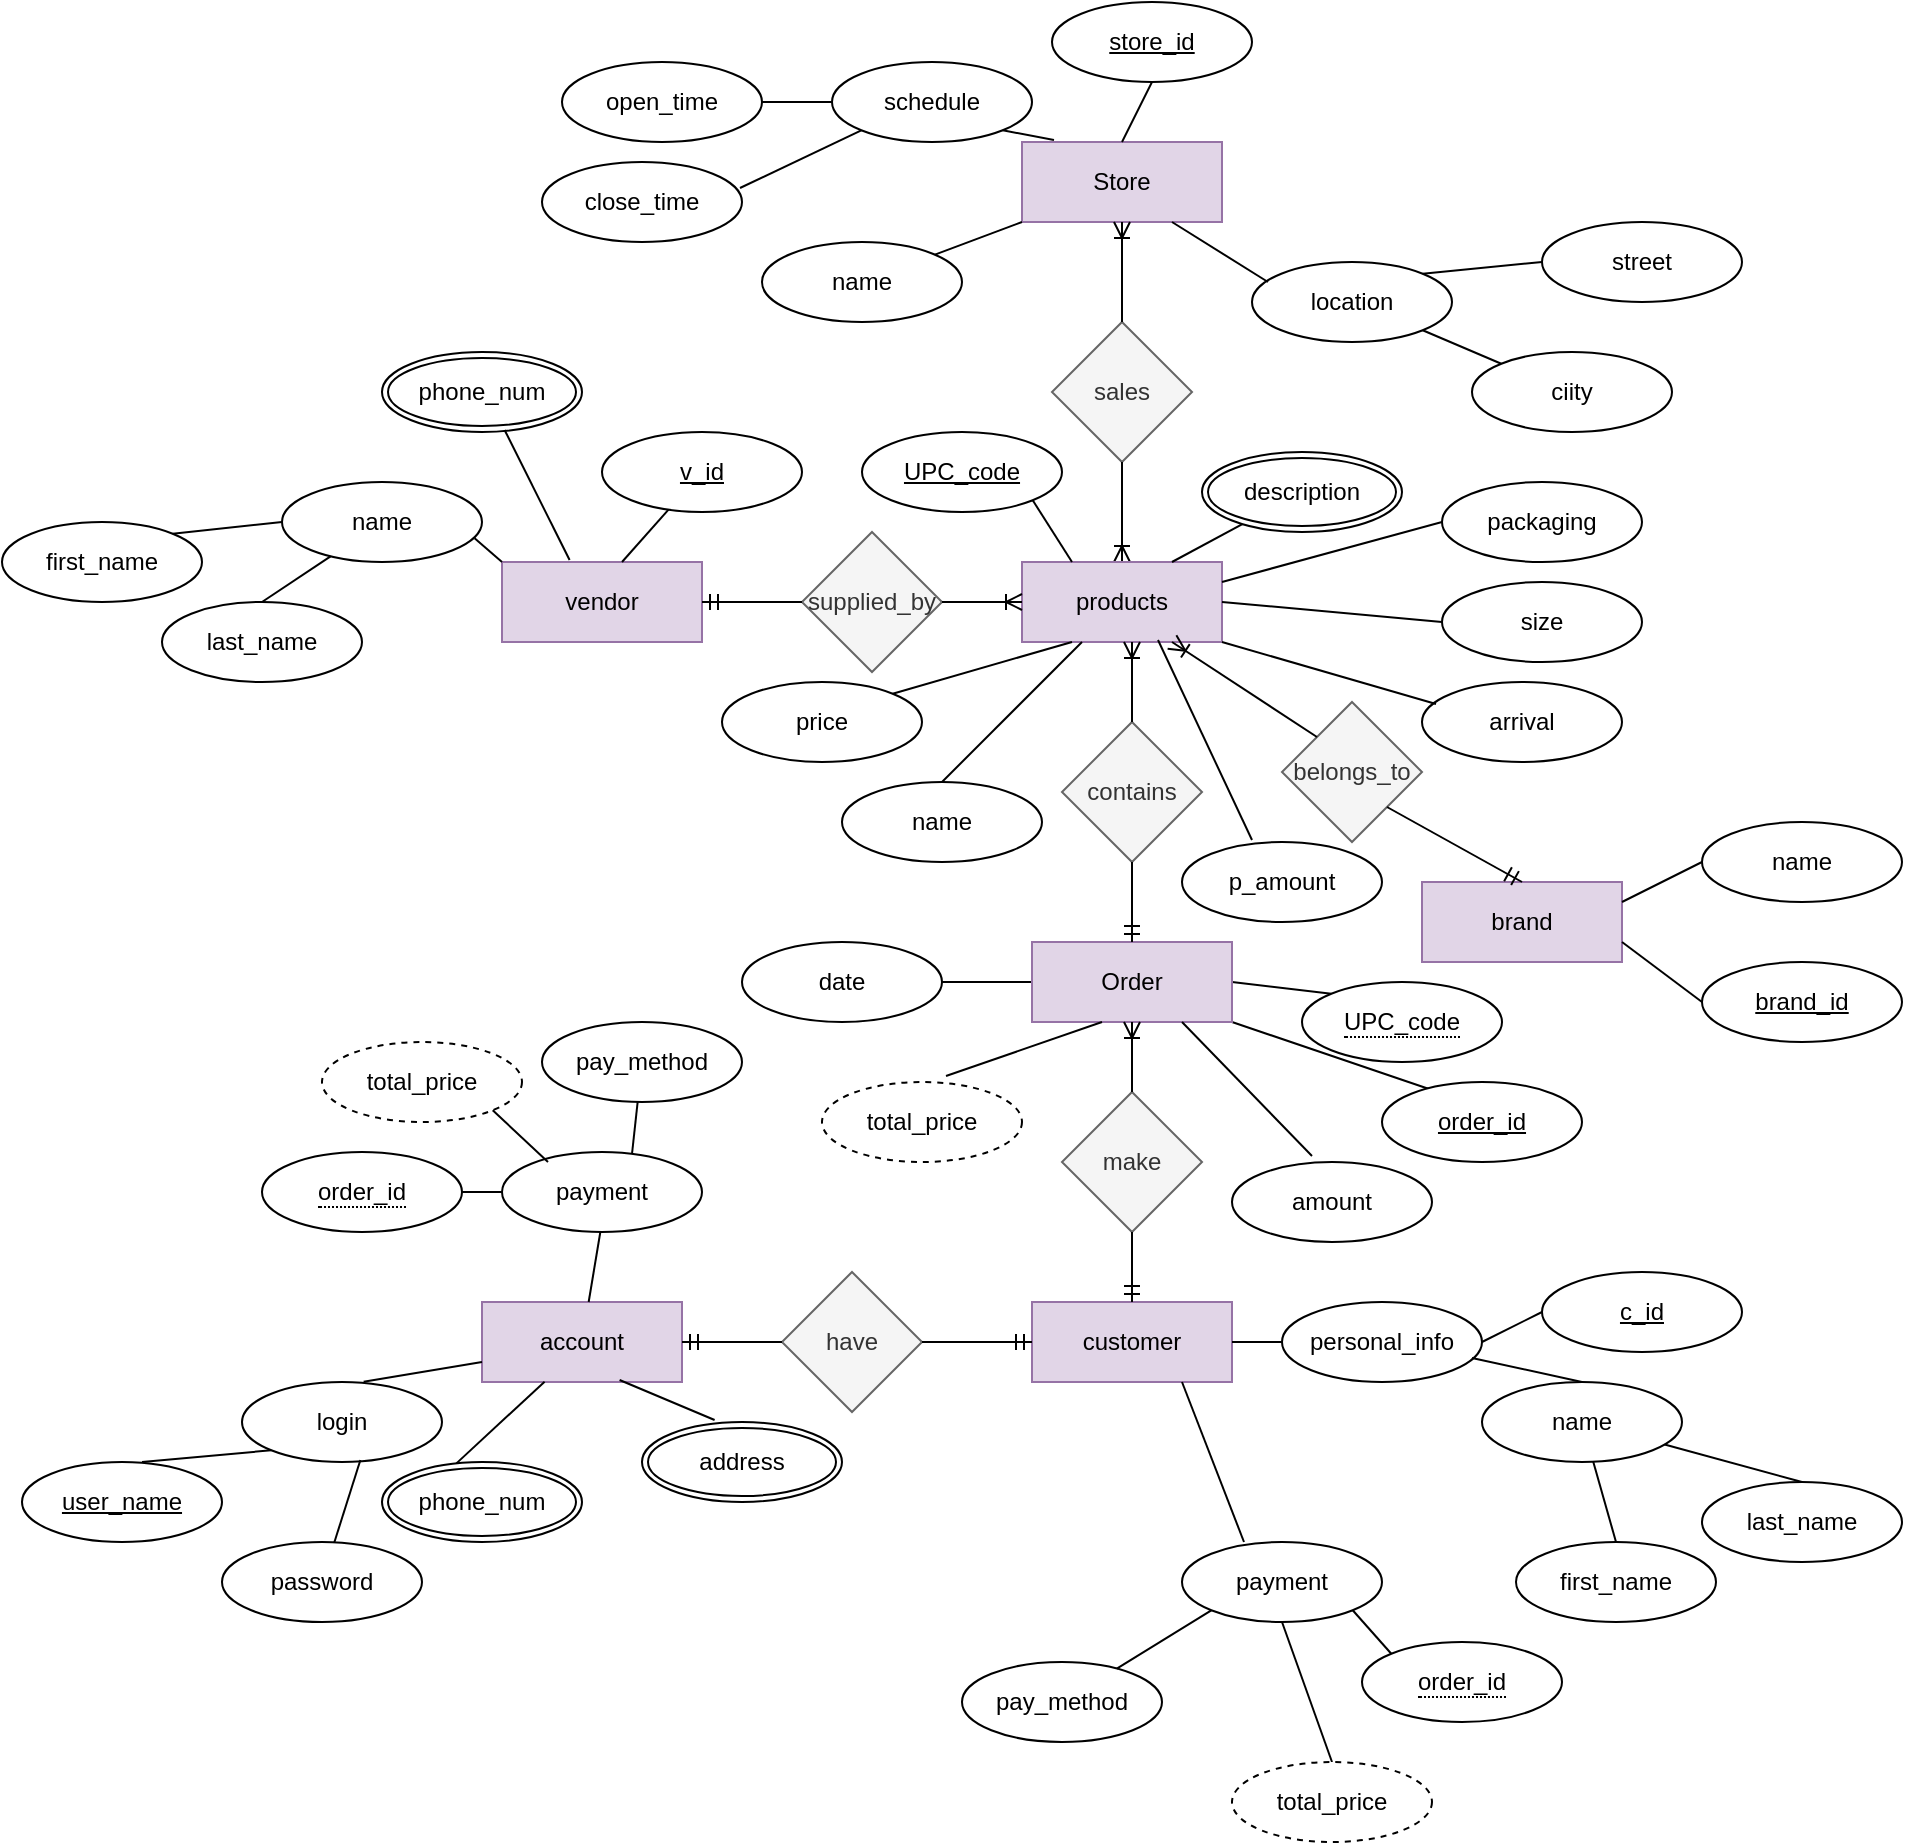 <mxfile version="15.9.1" type="github">
  <diagram id="2LejuE4Ry1tqAmUR8zdP" name="Page-1">
    <mxGraphModel dx="2772" dy="1685" grid="1" gridSize="10" guides="1" tooltips="1" connect="1" arrows="1" fold="1" page="1" pageScale="1" pageWidth="827" pageHeight="1169" math="0" shadow="0">
      <root>
        <mxCell id="0" />
        <mxCell id="1" parent="0" />
        <mxCell id="xzVIvEEl9TF7IDXQ0Tu6-6" value="Store" style="whiteSpace=wrap;html=1;align=center;rounded=0;sketch=0;fillColor=#e1d5e7;strokeColor=#9673a6;" parent="1" vertex="1">
          <mxGeometry x="-360" y="-440" width="100" height="40" as="geometry" />
        </mxCell>
        <mxCell id="xzVIvEEl9TF7IDXQ0Tu6-12" value="schedule" style="ellipse;whiteSpace=wrap;html=1;align=center;rounded=0;sketch=0;" parent="1" vertex="1">
          <mxGeometry x="-455" y="-480" width="100" height="40" as="geometry" />
        </mxCell>
        <mxCell id="xzVIvEEl9TF7IDXQ0Tu6-13" value="location" style="ellipse;whiteSpace=wrap;html=1;align=center;rounded=0;sketch=0;" parent="1" vertex="1">
          <mxGeometry x="-245" y="-380" width="100" height="40" as="geometry" />
        </mxCell>
        <mxCell id="xzVIvEEl9TF7IDXQ0Tu6-15" value="ciity" style="ellipse;whiteSpace=wrap;html=1;align=center;rounded=0;sketch=0;" parent="1" vertex="1">
          <mxGeometry x="-135" y="-335" width="100" height="40" as="geometry" />
        </mxCell>
        <mxCell id="xzVIvEEl9TF7IDXQ0Tu6-16" value="street" style="ellipse;whiteSpace=wrap;html=1;align=center;rounded=0;sketch=0;" parent="1" vertex="1">
          <mxGeometry x="-100" y="-400" width="100" height="40" as="geometry" />
        </mxCell>
        <mxCell id="xzVIvEEl9TF7IDXQ0Tu6-17" value="" style="endArrow=none;html=1;rounded=0;sketch=0;exitX=1;exitY=1;exitDx=0;exitDy=0;entryX=0;entryY=0;entryDx=0;entryDy=0;" parent="1" source="xzVIvEEl9TF7IDXQ0Tu6-13" target="xzVIvEEl9TF7IDXQ0Tu6-15" edge="1">
          <mxGeometry relative="1" as="geometry">
            <mxPoint x="-70" y="-350" as="sourcePoint" />
            <mxPoint x="90" y="-350" as="targetPoint" />
          </mxGeometry>
        </mxCell>
        <mxCell id="xzVIvEEl9TF7IDXQ0Tu6-20" value="p_amount" style="ellipse;whiteSpace=wrap;html=1;align=center;rounded=0;sketch=0;" parent="1" vertex="1">
          <mxGeometry x="-280" y="-90" width="100" height="40" as="geometry" />
        </mxCell>
        <mxCell id="xzVIvEEl9TF7IDXQ0Tu6-21" value="arrival" style="ellipse;whiteSpace=wrap;html=1;align=center;rounded=0;sketch=0;" parent="1" vertex="1">
          <mxGeometry x="-160" y="-170" width="100" height="40" as="geometry" />
        </mxCell>
        <mxCell id="xzVIvEEl9TF7IDXQ0Tu6-23" value="" style="endArrow=none;html=1;rounded=0;sketch=0;entryX=0.16;entryY=-0.025;entryDx=0;entryDy=0;exitX=1;exitY=1;exitDx=0;exitDy=0;entryPerimeter=0;" parent="1" source="xzVIvEEl9TF7IDXQ0Tu6-12" target="xzVIvEEl9TF7IDXQ0Tu6-6" edge="1">
          <mxGeometry relative="1" as="geometry">
            <mxPoint x="-270" y="-360" as="sourcePoint" />
            <mxPoint x="-120" y="-360" as="targetPoint" />
          </mxGeometry>
        </mxCell>
        <mxCell id="xzVIvEEl9TF7IDXQ0Tu6-29" value="" style="endArrow=none;html=1;rounded=0;sketch=0;exitX=0.5;exitY=0;exitDx=0;exitDy=0;entryX=0.5;entryY=1;entryDx=0;entryDy=0;" parent="1" source="xzVIvEEl9TF7IDXQ0Tu6-6" target="xzVIvEEl9TF7IDXQ0Tu6-51" edge="1">
          <mxGeometry relative="1" as="geometry">
            <mxPoint x="-60.005" y="-447.072" as="sourcePoint" />
            <mxPoint x="-300" y="-470" as="targetPoint" />
          </mxGeometry>
        </mxCell>
        <mxCell id="xzVIvEEl9TF7IDXQ0Tu6-34" value="" style="endArrow=none;html=1;rounded=0;sketch=0;entryX=0;entryY=0.5;entryDx=0;entryDy=0;exitX=1;exitY=0;exitDx=0;exitDy=0;" parent="1" source="xzVIvEEl9TF7IDXQ0Tu6-13" target="xzVIvEEl9TF7IDXQ0Tu6-16" edge="1">
          <mxGeometry relative="1" as="geometry">
            <mxPoint x="-480" y="-290" as="sourcePoint" />
            <mxPoint x="-320" y="-290" as="targetPoint" />
          </mxGeometry>
        </mxCell>
        <mxCell id="xzVIvEEl9TF7IDXQ0Tu6-35" value="" style="endArrow=none;html=1;rounded=0;sketch=0;entryX=0.08;entryY=0.25;entryDx=0;entryDy=0;entryPerimeter=0;exitX=0.75;exitY=1;exitDx=0;exitDy=0;" parent="1" source="xzVIvEEl9TF7IDXQ0Tu6-6" target="xzVIvEEl9TF7IDXQ0Tu6-13" edge="1">
          <mxGeometry relative="1" as="geometry">
            <mxPoint x="-470" y="-280" as="sourcePoint" />
            <mxPoint x="-310" y="-280" as="targetPoint" />
          </mxGeometry>
        </mxCell>
        <mxCell id="xzVIvEEl9TF7IDXQ0Tu6-38" value="sales" style="rhombus;whiteSpace=wrap;html=1;rounded=0;sketch=0;fillColor=#f5f5f5;fontColor=#333333;strokeColor=#666666;" parent="1" vertex="1">
          <mxGeometry x="-345" y="-350" width="70" height="70" as="geometry" />
        </mxCell>
        <mxCell id="xzVIvEEl9TF7IDXQ0Tu6-42" value="" style="fontSize=12;html=1;endArrow=ERoneToMany;rounded=1;sketch=0;entryX=0.5;entryY=1;entryDx=0;entryDy=0;exitX=0.5;exitY=0;exitDx=0;exitDy=0;" parent="1" source="xzVIvEEl9TF7IDXQ0Tu6-38" target="xzVIvEEl9TF7IDXQ0Tu6-6" edge="1">
          <mxGeometry width="100" height="100" relative="1" as="geometry">
            <mxPoint x="-420" y="-410" as="sourcePoint" />
            <mxPoint x="-350" y="-410" as="targetPoint" />
          </mxGeometry>
        </mxCell>
        <mxCell id="xzVIvEEl9TF7IDXQ0Tu6-43" value="" style="fontSize=12;html=1;endArrow=ERoneToMany;rounded=1;sketch=0;exitX=0.5;exitY=1;exitDx=0;exitDy=0;" parent="1" source="xzVIvEEl9TF7IDXQ0Tu6-38" target="xzVIvEEl9TF7IDXQ0Tu6-44" edge="1">
          <mxGeometry width="100" height="100" relative="1" as="geometry">
            <mxPoint x="-300" y="-330" as="sourcePoint" />
            <mxPoint x="-310" y="-200" as="targetPoint" />
          </mxGeometry>
        </mxCell>
        <mxCell id="xzVIvEEl9TF7IDXQ0Tu6-44" value="products" style="whiteSpace=wrap;html=1;align=center;rounded=0;sketch=0;fillColor=#e1d5e7;strokeColor=#9673a6;" parent="1" vertex="1">
          <mxGeometry x="-360" y="-230" width="100" height="40" as="geometry" />
        </mxCell>
        <mxCell id="xzVIvEEl9TF7IDXQ0Tu6-49" value="vendor" style="whiteSpace=wrap;html=1;align=center;rounded=0;sketch=0;fillColor=#e1d5e7;strokeColor=#9673a6;" parent="1" vertex="1">
          <mxGeometry x="-620" y="-230" width="100" height="40" as="geometry" />
        </mxCell>
        <mxCell id="xzVIvEEl9TF7IDXQ0Tu6-50" value="customer" style="whiteSpace=wrap;html=1;align=center;rounded=0;sketch=0;fillColor=#e1d5e7;strokeColor=#9673a6;" parent="1" vertex="1">
          <mxGeometry x="-355" y="140" width="100" height="40" as="geometry" />
        </mxCell>
        <mxCell id="xzVIvEEl9TF7IDXQ0Tu6-51" value="store_id" style="ellipse;whiteSpace=wrap;html=1;align=center;fontStyle=4;rounded=0;sketch=0;" parent="1" vertex="1">
          <mxGeometry x="-345" y="-510" width="100" height="40" as="geometry" />
        </mxCell>
        <mxCell id="xzVIvEEl9TF7IDXQ0Tu6-52" value="brand" style="whiteSpace=wrap;html=1;align=center;rounded=0;sketch=0;fillColor=#e1d5e7;strokeColor=#9673a6;" parent="1" vertex="1">
          <mxGeometry x="-160" y="-70" width="100" height="40" as="geometry" />
        </mxCell>
        <mxCell id="xzVIvEEl9TF7IDXQ0Tu6-53" value="account" style="whiteSpace=wrap;html=1;align=center;rounded=0;sketch=0;fillColor=#e1d5e7;strokeColor=#9673a6;" parent="1" vertex="1">
          <mxGeometry x="-630" y="140" width="100" height="40" as="geometry" />
        </mxCell>
        <mxCell id="xzVIvEEl9TF7IDXQ0Tu6-55" value="belongs_to" style="rhombus;whiteSpace=wrap;html=1;rounded=0;sketch=0;fillColor=#f5f5f5;fontColor=#333333;strokeColor=#666666;" parent="1" vertex="1">
          <mxGeometry x="-230" y="-160" width="70" height="70" as="geometry" />
        </mxCell>
        <mxCell id="xzVIvEEl9TF7IDXQ0Tu6-56" value="" style="fontSize=12;html=1;endArrow=ERmandOne;rounded=1;sketch=0;entryX=0.5;entryY=0;entryDx=0;entryDy=0;exitX=1;exitY=1;exitDx=0;exitDy=0;" parent="1" source="xzVIvEEl9TF7IDXQ0Tu6-55" target="xzVIvEEl9TF7IDXQ0Tu6-52" edge="1">
          <mxGeometry width="100" height="100" relative="1" as="geometry">
            <mxPoint x="-90" y="-110" as="sourcePoint" />
            <mxPoint x="-250" y="-200" as="targetPoint" />
          </mxGeometry>
        </mxCell>
        <mxCell id="xzVIvEEl9TF7IDXQ0Tu6-58" value="" style="fontSize=12;html=1;endArrow=ERoneToMany;rounded=1;sketch=0;exitX=0;exitY=0;exitDx=0;exitDy=0;entryX=0.75;entryY=1;entryDx=0;entryDy=0;" parent="1" source="xzVIvEEl9TF7IDXQ0Tu6-55" target="xzVIvEEl9TF7IDXQ0Tu6-44" edge="1">
          <mxGeometry width="100" height="100" relative="1" as="geometry">
            <mxPoint x="-300" y="-270" as="sourcePoint" />
            <mxPoint x="-280" y="-180" as="targetPoint" />
          </mxGeometry>
        </mxCell>
        <mxCell id="xzVIvEEl9TF7IDXQ0Tu6-61" value="name" style="ellipse;whiteSpace=wrap;html=1;align=center;rounded=0;sketch=0;" parent="1" vertex="1">
          <mxGeometry x="-20" y="-100" width="100" height="40" as="geometry" />
        </mxCell>
        <mxCell id="xzVIvEEl9TF7IDXQ0Tu6-63" value="brand_id" style="ellipse;whiteSpace=wrap;html=1;align=center;fontStyle=4;rounded=0;sketch=0;" parent="1" vertex="1">
          <mxGeometry x="-20" y="-30" width="100" height="40" as="geometry" />
        </mxCell>
        <mxCell id="xzVIvEEl9TF7IDXQ0Tu6-67" value="" style="endArrow=none;html=1;rounded=0;sketch=0;exitX=1;exitY=0.25;exitDx=0;exitDy=0;entryX=0;entryY=0.5;entryDx=0;entryDy=0;" parent="1" source="xzVIvEEl9TF7IDXQ0Tu6-52" target="xzVIvEEl9TF7IDXQ0Tu6-61" edge="1">
          <mxGeometry relative="1" as="geometry">
            <mxPoint x="-139.645" y="-325.858" as="sourcePoint" />
            <mxPoint x="-100.355" y="-309.142" as="targetPoint" />
          </mxGeometry>
        </mxCell>
        <mxCell id="xzVIvEEl9TF7IDXQ0Tu6-69" value="" style="endArrow=none;html=1;rounded=0;sketch=0;exitX=1;exitY=0.75;exitDx=0;exitDy=0;entryX=0;entryY=0.5;entryDx=0;entryDy=0;" parent="1" source="xzVIvEEl9TF7IDXQ0Tu6-52" target="xzVIvEEl9TF7IDXQ0Tu6-63" edge="1">
          <mxGeometry relative="1" as="geometry">
            <mxPoint x="-119.645" y="-305.858" as="sourcePoint" />
            <mxPoint x="-80.355" y="-289.142" as="targetPoint" />
          </mxGeometry>
        </mxCell>
        <mxCell id="xzVIvEEl9TF7IDXQ0Tu6-77" style="edgeStyle=none;rounded=1;sketch=0;orthogonalLoop=1;jettySize=auto;html=1;exitX=0.5;exitY=0;exitDx=0;exitDy=0;" parent="1" edge="1">
          <mxGeometry relative="1" as="geometry">
            <mxPoint x="50" y="230" as="sourcePoint" />
            <mxPoint x="50" y="230" as="targetPoint" />
          </mxGeometry>
        </mxCell>
        <mxCell id="xzVIvEEl9TF7IDXQ0Tu6-79" value="" style="endArrow=none;html=1;rounded=0;sketch=0;entryX=1;entryY=0.5;entryDx=0;entryDy=0;exitX=0;exitY=0.5;exitDx=0;exitDy=0;" parent="1" source="79jFcJcjAaKyGkSyNmCX-1" target="EJtEOx2Xg3booVcIWfsh-8" edge="1">
          <mxGeometry relative="1" as="geometry">
            <mxPoint x="-350" as="sourcePoint" />
            <mxPoint x="-420" y="-20" as="targetPoint" />
          </mxGeometry>
        </mxCell>
        <mxCell id="xzVIvEEl9TF7IDXQ0Tu6-81" value="" style="endArrow=none;html=1;rounded=0;sketch=0;entryX=0;entryY=0;entryDx=0;entryDy=0;exitX=1;exitY=0.5;exitDx=0;exitDy=0;" parent="1" source="79jFcJcjAaKyGkSyNmCX-1" target="EJtEOx2Xg3booVcIWfsh-1" edge="1">
          <mxGeometry relative="1" as="geometry">
            <mxPoint x="123.941" y="174.686" as="sourcePoint" />
            <mxPoint x="-230.355" y="0.858" as="targetPoint" />
          </mxGeometry>
        </mxCell>
        <mxCell id="xzVIvEEl9TF7IDXQ0Tu6-84" value="size" style="ellipse;whiteSpace=wrap;html=1;align=center;rounded=0;sketch=0;" parent="1" vertex="1">
          <mxGeometry x="-150" y="-220" width="100" height="40" as="geometry" />
        </mxCell>
        <mxCell id="xzVIvEEl9TF7IDXQ0Tu6-85" value="" style="endArrow=none;html=1;rounded=0;sketch=0;exitX=1;exitY=0.5;exitDx=0;exitDy=0;entryX=0;entryY=0.5;entryDx=0;entryDy=0;" parent="1" source="xzVIvEEl9TF7IDXQ0Tu6-44" target="xzVIvEEl9TF7IDXQ0Tu6-84" edge="1">
          <mxGeometry relative="1" as="geometry">
            <mxPoint x="-180" y="-220" as="sourcePoint" />
            <mxPoint x="-220.355" y="-259.142" as="targetPoint" />
          </mxGeometry>
        </mxCell>
        <mxCell id="xzVIvEEl9TF7IDXQ0Tu6-86" value="packaging" style="ellipse;whiteSpace=wrap;html=1;align=center;rounded=0;sketch=0;" parent="1" vertex="1">
          <mxGeometry x="-150" y="-270" width="100" height="40" as="geometry" />
        </mxCell>
        <mxCell id="xzVIvEEl9TF7IDXQ0Tu6-87" value="" style="endArrow=none;html=1;rounded=0;sketch=0;exitX=1;exitY=0.25;exitDx=0;exitDy=0;entryX=0;entryY=0.5;entryDx=0;entryDy=0;" parent="1" source="xzVIvEEl9TF7IDXQ0Tu6-44" target="xzVIvEEl9TF7IDXQ0Tu6-86" edge="1">
          <mxGeometry relative="1" as="geometry">
            <mxPoint x="-210" y="-225" as="sourcePoint" />
            <mxPoint x="-240.355" y="-234.142" as="targetPoint" />
          </mxGeometry>
        </mxCell>
        <mxCell id="xzVIvEEl9TF7IDXQ0Tu6-88" value="name" style="ellipse;whiteSpace=wrap;html=1;align=center;rounded=0;sketch=0;direction=west;" parent="1" vertex="1">
          <mxGeometry x="-450" y="-120" width="100" height="40" as="geometry" />
        </mxCell>
        <mxCell id="xzVIvEEl9TF7IDXQ0Tu6-89" value="" style="endArrow=none;html=1;rounded=0;sketch=0;entryX=0.5;entryY=1;entryDx=0;entryDy=0;" parent="1" target="xzVIvEEl9TF7IDXQ0Tu6-88" edge="1">
          <mxGeometry relative="1" as="geometry">
            <mxPoint x="-330" y="-190" as="sourcePoint" />
            <mxPoint x="-0.355" y="-209.142" as="targetPoint" />
          </mxGeometry>
        </mxCell>
        <mxCell id="xzVIvEEl9TF7IDXQ0Tu6-90" value="description" style="ellipse;shape=doubleEllipse;margin=3;whiteSpace=wrap;html=1;align=center;rounded=0;sketch=0;" parent="1" vertex="1">
          <mxGeometry x="-270" y="-285" width="100" height="40" as="geometry" />
        </mxCell>
        <mxCell id="xzVIvEEl9TF7IDXQ0Tu6-92" value="" style="endArrow=none;html=1;rounded=0;sketch=0;exitX=0.75;exitY=0;exitDx=0;exitDy=0;" parent="1" source="xzVIvEEl9TF7IDXQ0Tu6-44" target="xzVIvEEl9TF7IDXQ0Tu6-90" edge="1">
          <mxGeometry relative="1" as="geometry">
            <mxPoint x="-29.645" y="-215.858" as="sourcePoint" />
            <mxPoint x="9.645" y="-199.142" as="targetPoint" />
          </mxGeometry>
        </mxCell>
        <mxCell id="xzVIvEEl9TF7IDXQ0Tu6-93" value="make" style="rhombus;whiteSpace=wrap;html=1;rounded=0;sketch=0;fillColor=#f5f5f5;fontColor=#333333;strokeColor=#666666;" parent="1" vertex="1">
          <mxGeometry x="-340" y="35" width="70" height="70" as="geometry" />
        </mxCell>
        <mxCell id="xzVIvEEl9TF7IDXQ0Tu6-94" value="" style="fontSize=12;html=1;endArrow=ERmandOne;rounded=1;sketch=0;entryX=0.5;entryY=0;entryDx=0;entryDy=0;exitX=0.5;exitY=1;exitDx=0;exitDy=0;" parent="1" source="xzVIvEEl9TF7IDXQ0Tu6-93" target="xzVIvEEl9TF7IDXQ0Tu6-50" edge="1">
          <mxGeometry width="100" height="100" relative="1" as="geometry">
            <mxPoint x="-195" y="-200" as="sourcePoint" />
            <mxPoint x="-250" y="-200" as="targetPoint" />
          </mxGeometry>
        </mxCell>
        <mxCell id="xzVIvEEl9TF7IDXQ0Tu6-96" value="have" style="rhombus;whiteSpace=wrap;html=1;rounded=0;sketch=0;fillColor=#f5f5f5;fontColor=#333333;strokeColor=#666666;" parent="1" vertex="1">
          <mxGeometry x="-480" y="125" width="70" height="70" as="geometry" />
        </mxCell>
        <mxCell id="xzVIvEEl9TF7IDXQ0Tu6-97" value="" style="fontSize=12;html=1;endArrow=ERmandOne;rounded=1;sketch=0;exitX=1;exitY=0.5;exitDx=0;exitDy=0;entryX=0;entryY=0.5;entryDx=0;entryDy=0;" parent="1" source="xzVIvEEl9TF7IDXQ0Tu6-96" target="xzVIvEEl9TF7IDXQ0Tu6-50" edge="1">
          <mxGeometry width="100" height="100" relative="1" as="geometry">
            <mxPoint x="-125" y="-200" as="sourcePoint" />
            <mxPoint x="-70" y="-200" as="targetPoint" />
          </mxGeometry>
        </mxCell>
        <mxCell id="xzVIvEEl9TF7IDXQ0Tu6-98" value="" style="fontSize=12;html=1;endArrow=ERmandOne;rounded=1;sketch=0;exitX=0;exitY=0.5;exitDx=0;exitDy=0;entryX=1;entryY=0.5;entryDx=0;entryDy=0;" parent="1" source="xzVIvEEl9TF7IDXQ0Tu6-96" target="xzVIvEEl9TF7IDXQ0Tu6-53" edge="1">
          <mxGeometry width="100" height="100" relative="1" as="geometry">
            <mxPoint x="-125" y="-200" as="sourcePoint" />
            <mxPoint x="-70" y="-200" as="targetPoint" />
          </mxGeometry>
        </mxCell>
        <mxCell id="xzVIvEEl9TF7IDXQ0Tu6-100" value="c_id" style="ellipse;whiteSpace=wrap;html=1;align=center;fontStyle=4;rounded=0;sketch=0;" parent="1" vertex="1">
          <mxGeometry x="-100" y="125" width="100" height="40" as="geometry" />
        </mxCell>
        <mxCell id="xzVIvEEl9TF7IDXQ0Tu6-103" value="personal_info" style="ellipse;whiteSpace=wrap;html=1;align=center;rounded=0;sketch=0;" parent="1" vertex="1">
          <mxGeometry x="-230" y="140" width="100" height="40" as="geometry" />
        </mxCell>
        <mxCell id="xzVIvEEl9TF7IDXQ0Tu6-104" value="" style="endArrow=none;html=1;rounded=0;sketch=0;exitX=1;exitY=0.5;exitDx=0;exitDy=0;entryX=0;entryY=0.5;entryDx=0;entryDy=0;" parent="1" source="xzVIvEEl9TF7IDXQ0Tu6-50" target="xzVIvEEl9TF7IDXQ0Tu6-103" edge="1">
          <mxGeometry relative="1" as="geometry">
            <mxPoint x="-275" y="-170" as="sourcePoint" />
            <mxPoint x="-225.355" y="-144.142" as="targetPoint" />
          </mxGeometry>
        </mxCell>
        <mxCell id="xzVIvEEl9TF7IDXQ0Tu6-105" value="name" style="ellipse;whiteSpace=wrap;html=1;align=center;rounded=0;sketch=0;" parent="1" vertex="1">
          <mxGeometry x="-130" y="180" width="100" height="40" as="geometry" />
        </mxCell>
        <mxCell id="xzVIvEEl9TF7IDXQ0Tu6-106" value="first_name" style="ellipse;whiteSpace=wrap;html=1;align=center;rounded=0;sketch=0;" parent="1" vertex="1">
          <mxGeometry x="-113" y="260" width="100" height="40" as="geometry" />
        </mxCell>
        <mxCell id="xzVIvEEl9TF7IDXQ0Tu6-107" value="last_name" style="ellipse;whiteSpace=wrap;html=1;align=center;rounded=0;sketch=0;" parent="1" vertex="1">
          <mxGeometry x="-20" y="230" width="100" height="40" as="geometry" />
        </mxCell>
        <mxCell id="xzVIvEEl9TF7IDXQ0Tu6-109" value="" style="endArrow=none;html=1;rounded=0;sketch=0;exitX=0.5;exitY=0;exitDx=0;exitDy=0;entryX=0.95;entryY=0.7;entryDx=0;entryDy=0;entryPerimeter=0;" parent="1" source="xzVIvEEl9TF7IDXQ0Tu6-105" target="xzVIvEEl9TF7IDXQ0Tu6-103" edge="1">
          <mxGeometry relative="1" as="geometry">
            <mxPoint x="-265" y="-160" as="sourcePoint" />
            <mxPoint x="-215.355" y="-134.142" as="targetPoint" />
          </mxGeometry>
        </mxCell>
        <mxCell id="xzVIvEEl9TF7IDXQ0Tu6-110" value="" style="endArrow=none;html=1;rounded=0;sketch=0;exitX=0.5;exitY=0;exitDx=0;exitDy=0;" parent="1" source="xzVIvEEl9TF7IDXQ0Tu6-106" target="xzVIvEEl9TF7IDXQ0Tu6-105" edge="1">
          <mxGeometry relative="1" as="geometry">
            <mxPoint x="-255" y="-150" as="sourcePoint" />
            <mxPoint x="-205.355" y="-124.142" as="targetPoint" />
          </mxGeometry>
        </mxCell>
        <mxCell id="xzVIvEEl9TF7IDXQ0Tu6-111" value="" style="endArrow=none;html=1;rounded=0;sketch=0;exitX=0.5;exitY=0;exitDx=0;exitDy=0;" parent="1" source="xzVIvEEl9TF7IDXQ0Tu6-107" target="xzVIvEEl9TF7IDXQ0Tu6-105" edge="1">
          <mxGeometry relative="1" as="geometry">
            <mxPoint x="-310" y="80" as="sourcePoint" />
            <mxPoint x="-265.355" y="64.142" as="targetPoint" />
          </mxGeometry>
        </mxCell>
        <mxCell id="xzVIvEEl9TF7IDXQ0Tu6-113" value="" style="endArrow=none;html=1;rounded=0;sketch=0;exitX=1;exitY=0.5;exitDx=0;exitDy=0;entryX=0;entryY=0.5;entryDx=0;entryDy=0;" parent="1" source="xzVIvEEl9TF7IDXQ0Tu6-103" target="xzVIvEEl9TF7IDXQ0Tu6-100" edge="1">
          <mxGeometry relative="1" as="geometry">
            <mxPoint x="-235" y="35" as="sourcePoint" />
            <mxPoint x="-200.355" y="14.142" as="targetPoint" />
          </mxGeometry>
        </mxCell>
        <mxCell id="xzVIvEEl9TF7IDXQ0Tu6-120" value="UPC_code" style="ellipse;whiteSpace=wrap;html=1;align=center;fontStyle=4;rounded=0;sketch=0;" parent="1" vertex="1">
          <mxGeometry x="-440" y="-295" width="100" height="40" as="geometry" />
        </mxCell>
        <mxCell id="xzVIvEEl9TF7IDXQ0Tu6-124" value="" style="endArrow=none;html=1;rounded=0;sketch=0;entryX=0.25;entryY=0.1;entryDx=0;entryDy=0;exitX=1;exitY=1;exitDx=0;exitDy=0;entryPerimeter=0;" parent="1" source="79jFcJcjAaKyGkSyNmCX-1" target="FQGlsBFw1ggIJ--KHeyS-9" edge="1">
          <mxGeometry relative="1" as="geometry">
            <mxPoint x="-310" y="-10" as="sourcePoint" />
            <mxPoint x="-195" y="35" as="targetPoint" />
          </mxGeometry>
        </mxCell>
        <mxCell id="xzVIvEEl9TF7IDXQ0Tu6-125" value="" style="endArrow=none;html=1;rounded=0;sketch=0;exitX=1;exitY=1;exitDx=0;exitDy=0;entryX=0.25;entryY=0;entryDx=0;entryDy=0;" parent="1" source="xzVIvEEl9TF7IDXQ0Tu6-120" target="xzVIvEEl9TF7IDXQ0Tu6-44" edge="1">
          <mxGeometry relative="1" as="geometry">
            <mxPoint x="-310" y="-160" as="sourcePoint" />
            <mxPoint x="-150" y="-160" as="targetPoint" />
          </mxGeometry>
        </mxCell>
        <mxCell id="xzVIvEEl9TF7IDXQ0Tu6-126" value="price" style="ellipse;whiteSpace=wrap;html=1;align=center;rounded=0;sketch=0;" parent="1" vertex="1">
          <mxGeometry x="-510" y="-170" width="100" height="40" as="geometry" />
        </mxCell>
        <mxCell id="xzVIvEEl9TF7IDXQ0Tu6-127" value="" style="endArrow=none;html=1;rounded=0;sketch=0;exitX=1;exitY=0;exitDx=0;exitDy=0;entryX=0.25;entryY=1;entryDx=0;entryDy=0;" parent="1" source="xzVIvEEl9TF7IDXQ0Tu6-126" target="xzVIvEEl9TF7IDXQ0Tu6-44" edge="1">
          <mxGeometry relative="1" as="geometry">
            <mxPoint x="-344.645" y="-240.858" as="sourcePoint" />
            <mxPoint x="-325" y="-220" as="targetPoint" />
          </mxGeometry>
        </mxCell>
        <mxCell id="xzVIvEEl9TF7IDXQ0Tu6-129" value="supplied_by" style="rhombus;whiteSpace=wrap;html=1;rounded=0;sketch=0;fillColor=#f5f5f5;fontColor=#333333;strokeColor=#666666;" parent="1" vertex="1">
          <mxGeometry x="-470" y="-245" width="70" height="70" as="geometry" />
        </mxCell>
        <mxCell id="xzVIvEEl9TF7IDXQ0Tu6-131" value="" style="endArrow=none;html=1;rounded=0;sketch=0;" parent="1" target="xzVIvEEl9TF7IDXQ0Tu6-53" edge="1">
          <mxGeometry relative="1" as="geometry">
            <mxPoint x="-570" y="100" as="sourcePoint" />
            <mxPoint x="-350" y="70" as="targetPoint" />
          </mxGeometry>
        </mxCell>
        <mxCell id="xzVIvEEl9TF7IDXQ0Tu6-132" value="" style="fontSize=12;html=1;endArrow=ERmandOne;rounded=1;sketch=0;entryX=1;entryY=0.5;entryDx=0;entryDy=0;exitX=0;exitY=0.5;exitDx=0;exitDy=0;" parent="1" source="xzVIvEEl9TF7IDXQ0Tu6-129" target="xzVIvEEl9TF7IDXQ0Tu6-49" edge="1">
          <mxGeometry width="100" height="100" relative="1" as="geometry">
            <mxPoint x="-195" y="-200" as="sourcePoint" />
            <mxPoint x="-250" y="-200" as="targetPoint" />
          </mxGeometry>
        </mxCell>
        <mxCell id="xzVIvEEl9TF7IDXQ0Tu6-133" value="" style="fontSize=12;html=1;endArrow=ERoneToMany;rounded=1;sketch=0;exitX=1;exitY=0.5;exitDx=0;exitDy=0;entryX=0;entryY=0.5;entryDx=0;entryDy=0;" parent="1" source="xzVIvEEl9TF7IDXQ0Tu6-129" target="xzVIvEEl9TF7IDXQ0Tu6-44" edge="1">
          <mxGeometry width="100" height="100" relative="1" as="geometry">
            <mxPoint x="-300" y="-270" as="sourcePoint" />
            <mxPoint x="-300" y="-220" as="targetPoint" />
          </mxGeometry>
        </mxCell>
        <mxCell id="xzVIvEEl9TF7IDXQ0Tu6-141" value="login" style="ellipse;whiteSpace=wrap;html=1;align=center;rounded=0;sketch=0;" parent="1" vertex="1">
          <mxGeometry x="-750" y="180" width="100" height="40" as="geometry" />
        </mxCell>
        <mxCell id="xzVIvEEl9TF7IDXQ0Tu6-143" value="password" style="ellipse;whiteSpace=wrap;html=1;align=center;rounded=0;sketch=0;" parent="1" vertex="1">
          <mxGeometry x="-760" y="260" width="100" height="40" as="geometry" />
        </mxCell>
        <mxCell id="xzVIvEEl9TF7IDXQ0Tu6-144" value="" style="endArrow=none;html=1;rounded=0;sketch=0;exitX=0.608;exitY=-0.004;exitDx=0;exitDy=0;exitPerimeter=0;entryX=0;entryY=0.75;entryDx=0;entryDy=0;" parent="1" source="xzVIvEEl9TF7IDXQ0Tu6-141" target="xzVIvEEl9TF7IDXQ0Tu6-53" edge="1">
          <mxGeometry relative="1" as="geometry">
            <mxPoint x="-580" y="210" as="sourcePoint" />
            <mxPoint x="-420" y="210" as="targetPoint" />
          </mxGeometry>
        </mxCell>
        <mxCell id="xzVIvEEl9TF7IDXQ0Tu6-145" value="" style="endArrow=none;html=1;rounded=0;sketch=0;exitX=0.5;exitY=0;exitDx=0;exitDy=0;entryX=0;entryY=1;entryDx=0;entryDy=0;" parent="1" target="xzVIvEEl9TF7IDXQ0Tu6-141" edge="1">
          <mxGeometry relative="1" as="geometry">
            <mxPoint x="-800" y="220" as="sourcePoint" />
            <mxPoint x="-620" y="180" as="targetPoint" />
          </mxGeometry>
        </mxCell>
        <mxCell id="xzVIvEEl9TF7IDXQ0Tu6-146" value="" style="endArrow=none;html=1;rounded=0;sketch=0;entryX=0.592;entryY=0.975;entryDx=0;entryDy=0;entryPerimeter=0;" parent="1" source="xzVIvEEl9TF7IDXQ0Tu6-143" target="xzVIvEEl9TF7IDXQ0Tu6-141" edge="1">
          <mxGeometry relative="1" as="geometry">
            <mxPoint x="-760" y="260" as="sourcePoint" />
            <mxPoint x="-725.355" y="239.142" as="targetPoint" />
          </mxGeometry>
        </mxCell>
        <mxCell id="xzVIvEEl9TF7IDXQ0Tu6-148" value="address" style="ellipse;shape=doubleEllipse;margin=3;whiteSpace=wrap;html=1;align=center;rounded=0;sketch=0;" parent="1" vertex="1">
          <mxGeometry x="-550" y="200" width="100" height="40" as="geometry" />
        </mxCell>
        <mxCell id="xzVIvEEl9TF7IDXQ0Tu6-149" value="" style="endArrow=none;html=1;rounded=0;sketch=0;exitX=0.363;exitY=-0.025;exitDx=0;exitDy=0;exitPerimeter=0;entryX=0.688;entryY=0.975;entryDx=0;entryDy=0;entryPerimeter=0;" parent="1" source="xzVIvEEl9TF7IDXQ0Tu6-148" target="xzVIvEEl9TF7IDXQ0Tu6-53" edge="1">
          <mxGeometry relative="1" as="geometry">
            <mxPoint x="-669.2" y="9.84" as="sourcePoint" />
            <mxPoint x="-610.0" as="targetPoint" />
          </mxGeometry>
        </mxCell>
        <mxCell id="xzVIvEEl9TF7IDXQ0Tu6-150" value="phone_num" style="ellipse;shape=doubleEllipse;margin=3;whiteSpace=wrap;html=1;align=center;rounded=0;sketch=0;" parent="1" vertex="1">
          <mxGeometry x="-680" y="220" width="100" height="40" as="geometry" />
        </mxCell>
        <mxCell id="xzVIvEEl9TF7IDXQ0Tu6-152" value="" style="endArrow=none;html=1;rounded=0;sketch=0;exitX=0.372;exitY=0.017;exitDx=0;exitDy=0;exitPerimeter=0;entryX=0.313;entryY=0.996;entryDx=0;entryDy=0;entryPerimeter=0;" parent="1" source="xzVIvEEl9TF7IDXQ0Tu6-150" target="xzVIvEEl9TF7IDXQ0Tu6-53" edge="1">
          <mxGeometry relative="1" as="geometry">
            <mxPoint x="-543.7" y="219.0" as="sourcePoint" />
            <mxPoint x="-551.2" y="189" as="targetPoint" />
          </mxGeometry>
        </mxCell>
        <mxCell id="xzVIvEEl9TF7IDXQ0Tu6-154" value="v_id" style="ellipse;whiteSpace=wrap;html=1;align=center;fontStyle=4;rounded=0;sketch=0;" parent="1" vertex="1">
          <mxGeometry x="-570" y="-295" width="100" height="40" as="geometry" />
        </mxCell>
        <mxCell id="xzVIvEEl9TF7IDXQ0Tu6-155" value="" style="endArrow=none;html=1;rounded=0;sketch=0;" parent="1" target="xzVIvEEl9TF7IDXQ0Tu6-154" edge="1">
          <mxGeometry relative="1" as="geometry">
            <mxPoint x="-560" y="-230" as="sourcePoint" />
            <mxPoint x="-390" y="-270" as="targetPoint" />
          </mxGeometry>
        </mxCell>
        <mxCell id="xzVIvEEl9TF7IDXQ0Tu6-156" value="name" style="ellipse;whiteSpace=wrap;html=1;align=center;rounded=0;sketch=0;" parent="1" vertex="1">
          <mxGeometry x="-730" y="-270" width="100" height="40" as="geometry" />
        </mxCell>
        <mxCell id="xzVIvEEl9TF7IDXQ0Tu6-157" value="first_name" style="ellipse;whiteSpace=wrap;html=1;align=center;rounded=0;sketch=0;" parent="1" vertex="1">
          <mxGeometry x="-870" y="-250" width="100" height="40" as="geometry" />
        </mxCell>
        <mxCell id="xzVIvEEl9TF7IDXQ0Tu6-158" value="last_name" style="ellipse;whiteSpace=wrap;html=1;align=center;rounded=0;sketch=0;" parent="1" vertex="1">
          <mxGeometry x="-790" y="-210" width="100" height="40" as="geometry" />
        </mxCell>
        <mxCell id="xzVIvEEl9TF7IDXQ0Tu6-161" value="" style="endArrow=none;html=1;rounded=0;sketch=0;exitX=0.5;exitY=0;exitDx=0;exitDy=0;" parent="1" source="xzVIvEEl9TF7IDXQ0Tu6-158" target="xzVIvEEl9TF7IDXQ0Tu6-156" edge="1">
          <mxGeometry relative="1" as="geometry">
            <mxPoint x="-892" y="-279" as="sourcePoint" />
            <mxPoint x="-847.355" y="-294.858" as="targetPoint" />
          </mxGeometry>
        </mxCell>
        <mxCell id="xzVIvEEl9TF7IDXQ0Tu6-162" value="" style="endArrow=none;html=1;rounded=0;sketch=0;exitX=1;exitY=0;exitDx=0;exitDy=0;entryX=0;entryY=0.5;entryDx=0;entryDy=0;" parent="1" source="xzVIvEEl9TF7IDXQ0Tu6-157" target="xzVIvEEl9TF7IDXQ0Tu6-156" edge="1">
          <mxGeometry relative="1" as="geometry">
            <mxPoint x="-730" y="-200" as="sourcePoint" />
            <mxPoint x="-695.725" y="-222.85" as="targetPoint" />
          </mxGeometry>
        </mxCell>
        <mxCell id="xzVIvEEl9TF7IDXQ0Tu6-163" value="" style="endArrow=none;html=1;rounded=0;sketch=0;exitX=0.963;exitY=0.704;exitDx=0;exitDy=0;entryX=0;entryY=0;entryDx=0;entryDy=0;exitPerimeter=0;" parent="1" source="xzVIvEEl9TF7IDXQ0Tu6-156" target="xzVIvEEl9TF7IDXQ0Tu6-49" edge="1">
          <mxGeometry relative="1" as="geometry">
            <mxPoint x="-730" y="-200" as="sourcePoint" />
            <mxPoint x="-695.725" y="-222.85" as="targetPoint" />
          </mxGeometry>
        </mxCell>
        <mxCell id="xzVIvEEl9TF7IDXQ0Tu6-164" value="phone_num" style="ellipse;shape=doubleEllipse;margin=3;whiteSpace=wrap;html=1;align=center;rounded=0;sketch=0;" parent="1" vertex="1">
          <mxGeometry x="-680" y="-335" width="100" height="40" as="geometry" />
        </mxCell>
        <mxCell id="xzVIvEEl9TF7IDXQ0Tu6-165" value="" style="endArrow=none;html=1;rounded=0;sketch=0;exitX=0.613;exitY=0.975;exitDx=0;exitDy=0;exitPerimeter=0;entryX=0.338;entryY=-0.025;entryDx=0;entryDy=0;entryPerimeter=0;" parent="1" source="xzVIvEEl9TF7IDXQ0Tu6-164" target="xzVIvEEl9TF7IDXQ0Tu6-49" edge="1">
          <mxGeometry relative="1" as="geometry">
            <mxPoint x="-630" y="-240" as="sourcePoint" />
            <mxPoint x="-470" y="-240" as="targetPoint" />
          </mxGeometry>
        </mxCell>
        <mxCell id="79jFcJcjAaKyGkSyNmCX-1" value="Order" style="whiteSpace=wrap;html=1;align=center;fillColor=#e1d5e7;strokeColor=#9673a6;" parent="1" vertex="1">
          <mxGeometry x="-355" y="-40" width="100" height="40" as="geometry" />
        </mxCell>
        <mxCell id="QUl2qDK14BslLYMWupiQ-1" style="edgeStyle=orthogonalEdgeStyle;rounded=0;orthogonalLoop=1;jettySize=auto;html=1;exitX=0.5;exitY=1;exitDx=0;exitDy=0;" parent="1" source="xzVIvEEl9TF7IDXQ0Tu6-126" target="xzVIvEEl9TF7IDXQ0Tu6-126" edge="1">
          <mxGeometry relative="1" as="geometry" />
        </mxCell>
        <mxCell id="QUl2qDK14BslLYMWupiQ-2" value="" style="fontSize=12;html=1;endArrow=ERoneToMany;rounded=1;sketch=0;exitX=0.5;exitY=0;exitDx=0;exitDy=0;entryX=0.5;entryY=1;entryDx=0;entryDy=0;" parent="1" source="xzVIvEEl9TF7IDXQ0Tu6-93" target="79jFcJcjAaKyGkSyNmCX-1" edge="1">
          <mxGeometry width="100" height="100" relative="1" as="geometry">
            <mxPoint x="-142.5" y="-132.5" as="sourcePoint" />
            <mxPoint x="-275" y="-180" as="targetPoint" />
          </mxGeometry>
        </mxCell>
        <mxCell id="QUl2qDK14BslLYMWupiQ-3" value="contains" style="rhombus;whiteSpace=wrap;html=1;rounded=0;sketch=0;fillColor=#f5f5f5;fontColor=#333333;strokeColor=#666666;" parent="1" vertex="1">
          <mxGeometry x="-340" y="-150" width="70" height="70" as="geometry" />
        </mxCell>
        <mxCell id="QUl2qDK14BslLYMWupiQ-4" value="" style="fontSize=12;html=1;endArrow=ERoneToMany;rounded=1;sketch=0;exitX=0.5;exitY=0;exitDx=0;exitDy=0;" parent="1" source="QUl2qDK14BslLYMWupiQ-3" edge="1">
          <mxGeometry width="100" height="100" relative="1" as="geometry">
            <mxPoint x="-142.5" y="-132.5" as="sourcePoint" />
            <mxPoint x="-305" y="-190" as="targetPoint" />
          </mxGeometry>
        </mxCell>
        <mxCell id="QUl2qDK14BslLYMWupiQ-6" value="" style="fontSize=12;html=1;endArrow=ERmandOne;rounded=1;sketch=0;entryX=0.5;entryY=0;entryDx=0;entryDy=0;exitX=0.5;exitY=1;exitDx=0;exitDy=0;" parent="1" source="QUl2qDK14BslLYMWupiQ-3" target="79jFcJcjAaKyGkSyNmCX-1" edge="1">
          <mxGeometry width="100" height="100" relative="1" as="geometry">
            <mxPoint x="-300" y="115" as="sourcePoint" />
            <mxPoint x="-300" y="150" as="targetPoint" />
          </mxGeometry>
        </mxCell>
        <mxCell id="EJtEOx2Xg3booVcIWfsh-1" value="&lt;span style=&quot;border-bottom: 1px dotted&quot;&gt;UPC_code&lt;/span&gt;" style="ellipse;whiteSpace=wrap;html=1;align=center;" parent="1" vertex="1">
          <mxGeometry x="-219.995" y="-20.002" width="100" height="40" as="geometry" />
        </mxCell>
        <mxCell id="EJtEOx2Xg3booVcIWfsh-2" value="name" style="ellipse;whiteSpace=wrap;html=1;align=center;" parent="1" vertex="1">
          <mxGeometry x="-490" y="-390" width="100" height="40" as="geometry" />
        </mxCell>
        <mxCell id="EJtEOx2Xg3booVcIWfsh-4" value="" style="endArrow=none;html=1;rounded=0;sketch=0;entryX=0;entryY=1;entryDx=0;entryDy=0;" parent="1" source="EJtEOx2Xg3booVcIWfsh-2" target="xzVIvEEl9TF7IDXQ0Tu6-6" edge="1">
          <mxGeometry relative="1" as="geometry">
            <mxPoint x="-354.645" y="-455.858" as="sourcePoint" />
            <mxPoint x="-334" y="-431" as="targetPoint" />
          </mxGeometry>
        </mxCell>
        <mxCell id="EJtEOx2Xg3booVcIWfsh-8" value="date" style="ellipse;whiteSpace=wrap;html=1;align=center;" parent="1" vertex="1">
          <mxGeometry x="-500" y="-40" width="100" height="40" as="geometry" />
        </mxCell>
        <mxCell id="FQGlsBFw1ggIJ--KHeyS-7" value="" style="endArrow=none;html=1;rounded=0;sketch=0;entryX=0.35;entryY=-0.025;entryDx=0;entryDy=0;exitX=0.68;exitY=0.975;exitDx=0;exitDy=0;entryPerimeter=0;exitPerimeter=0;" parent="1" source="xzVIvEEl9TF7IDXQ0Tu6-44" target="xzVIvEEl9TF7IDXQ0Tu6-20" edge="1">
          <mxGeometry relative="1" as="geometry">
            <mxPoint x="-320" y="-180" as="sourcePoint" />
            <mxPoint x="-390" y="-110" as="targetPoint" />
          </mxGeometry>
        </mxCell>
        <mxCell id="FQGlsBFw1ggIJ--KHeyS-8" value="" style="endArrow=none;html=1;rounded=0;sketch=0;entryX=0.07;entryY=0.275;entryDx=0;entryDy=0;exitX=1;exitY=1;exitDx=0;exitDy=0;entryPerimeter=0;" parent="1" source="xzVIvEEl9TF7IDXQ0Tu6-44" target="xzVIvEEl9TF7IDXQ0Tu6-21" edge="1">
          <mxGeometry relative="1" as="geometry">
            <mxPoint x="-282" y="-181" as="sourcePoint" />
            <mxPoint x="-235" y="-81" as="targetPoint" />
          </mxGeometry>
        </mxCell>
        <mxCell id="FQGlsBFw1ggIJ--KHeyS-9" value="order_id" style="ellipse;whiteSpace=wrap;html=1;align=center;fontStyle=4;" parent="1" vertex="1">
          <mxGeometry x="-180" y="30" width="100" height="40" as="geometry" />
        </mxCell>
        <mxCell id="FQGlsBFw1ggIJ--KHeyS-10" value="amount" style="ellipse;whiteSpace=wrap;html=1;align=center;rounded=0;sketch=0;" parent="1" vertex="1">
          <mxGeometry x="-255" y="70" width="100" height="40" as="geometry" />
        </mxCell>
        <mxCell id="FQGlsBFw1ggIJ--KHeyS-11" value="" style="endArrow=none;html=1;rounded=0;sketch=0;entryX=0.4;entryY=-0.075;entryDx=0;entryDy=0;exitX=0.75;exitY=1;exitDx=0;exitDy=0;entryPerimeter=0;" parent="1" source="79jFcJcjAaKyGkSyNmCX-1" target="FQGlsBFw1ggIJ--KHeyS-10" edge="1">
          <mxGeometry relative="1" as="geometry">
            <mxPoint x="-245" y="10" as="sourcePoint" />
            <mxPoint x="-145" y="44" as="targetPoint" />
          </mxGeometry>
        </mxCell>
        <mxCell id="FQGlsBFw1ggIJ--KHeyS-13" value="&lt;span style=&quot;border-bottom: 1px dotted&quot;&gt;order_id&lt;/span&gt;" style="ellipse;whiteSpace=wrap;html=1;align=center;rounded=0;sketch=0;" parent="1" vertex="1">
          <mxGeometry x="-190" y="310" width="100" height="40" as="geometry" />
        </mxCell>
        <mxCell id="FQGlsBFw1ggIJ--KHeyS-14" value="" style="endArrow=none;html=1;rounded=0;sketch=0;exitX=0;exitY=0;exitDx=0;exitDy=0;entryX=1;entryY=1;entryDx=0;entryDy=0;" parent="1" source="FQGlsBFw1ggIJ--KHeyS-13" target="FQGlsBFw1ggIJ--KHeyS-23" edge="1">
          <mxGeometry relative="1" as="geometry">
            <mxPoint x="-93" y="350" as="sourcePoint" />
            <mxPoint x="-204.645" y="294.142" as="targetPoint" />
          </mxGeometry>
        </mxCell>
        <mxCell id="FQGlsBFw1ggIJ--KHeyS-16" value="" style="endArrow=none;html=1;rounded=0;sketch=0;exitX=0.5;exitY=0;exitDx=0;exitDy=0;entryX=0.5;entryY=1;entryDx=0;entryDy=0;" parent="1" source="FQGlsBFw1ggIJ--KHeyS-18" target="FQGlsBFw1ggIJ--KHeyS-23" edge="1">
          <mxGeometry relative="1" as="geometry">
            <mxPoint x="-205" y="360" as="sourcePoint" />
            <mxPoint x="-230" y="300" as="targetPoint" />
          </mxGeometry>
        </mxCell>
        <mxCell id="FQGlsBFw1ggIJ--KHeyS-18" value="total_price" style="ellipse;whiteSpace=wrap;html=1;align=center;dashed=1;rounded=0;sketch=0;" parent="1" vertex="1">
          <mxGeometry x="-255" y="370" width="100" height="40" as="geometry" />
        </mxCell>
        <mxCell id="FQGlsBFw1ggIJ--KHeyS-23" value="payment" style="ellipse;whiteSpace=wrap;html=1;align=center;" parent="1" vertex="1">
          <mxGeometry x="-280" y="260" width="100" height="40" as="geometry" />
        </mxCell>
        <mxCell id="FQGlsBFw1ggIJ--KHeyS-24" value="" style="endArrow=none;html=1;rounded=0;sketch=0;exitX=0.31;exitY=0;exitDx=0;exitDy=0;entryX=0.75;entryY=1;entryDx=0;entryDy=0;exitPerimeter=0;" parent="1" source="FQGlsBFw1ggIJ--KHeyS-23" target="xzVIvEEl9TF7IDXQ0Tu6-50" edge="1">
          <mxGeometry relative="1" as="geometry">
            <mxPoint x="-240" y="260" as="sourcePoint" />
            <mxPoint x="-250" y="310" as="targetPoint" />
          </mxGeometry>
        </mxCell>
        <mxCell id="bfFoIc9eW7U9dPSkNMUg-1" value="total_price" style="ellipse;whiteSpace=wrap;html=1;align=center;dashed=1;rounded=0;sketch=0;" parent="1" vertex="1">
          <mxGeometry x="-460" y="30" width="100" height="40" as="geometry" />
        </mxCell>
        <mxCell id="bfFoIc9eW7U9dPSkNMUg-2" value="" style="endArrow=none;html=1;rounded=0;sketch=0;entryX=0.62;entryY=-0.075;entryDx=0;entryDy=0;entryPerimeter=0;" parent="1" target="bfFoIc9eW7U9dPSkNMUg-1" edge="1">
          <mxGeometry relative="1" as="geometry">
            <mxPoint x="-320" as="sourcePoint" />
            <mxPoint x="-403" y="50" as="targetPoint" />
          </mxGeometry>
        </mxCell>
        <mxCell id="bfFoIc9eW7U9dPSkNMUg-5" value="payment" style="ellipse;whiteSpace=wrap;html=1;align=center;" parent="1" vertex="1">
          <mxGeometry x="-620" y="65" width="100" height="40" as="geometry" />
        </mxCell>
        <mxCell id="bfFoIc9eW7U9dPSkNMUg-6" value="total_price" style="ellipse;whiteSpace=wrap;html=1;align=center;dashed=1;rounded=0;sketch=0;" parent="1" vertex="1">
          <mxGeometry x="-710" y="10" width="100" height="40" as="geometry" />
        </mxCell>
        <mxCell id="bfFoIc9eW7U9dPSkNMUg-7" value="&lt;span style=&quot;border-bottom: 1px dotted&quot;&gt;order_id&lt;/span&gt;" style="ellipse;whiteSpace=wrap;html=1;align=center;rounded=0;sketch=0;" parent="1" vertex="1">
          <mxGeometry x="-740" y="65" width="100" height="40" as="geometry" />
        </mxCell>
        <mxCell id="bfFoIc9eW7U9dPSkNMUg-8" value="" style="endArrow=none;html=1;rounded=0;sketch=0;exitX=1;exitY=1;exitDx=0;exitDy=0;entryX=0.23;entryY=0.125;entryDx=0;entryDy=0;entryPerimeter=0;" parent="1" source="bfFoIc9eW7U9dPSkNMUg-6" edge="1" target="bfFoIc9eW7U9dPSkNMUg-5">
          <mxGeometry relative="1" as="geometry">
            <mxPoint x="-560" y="110" as="sourcePoint" />
            <mxPoint x="-580" y="70" as="targetPoint" />
          </mxGeometry>
        </mxCell>
        <mxCell id="bfFoIc9eW7U9dPSkNMUg-9" value="" style="endArrow=none;html=1;rounded=0;sketch=0;exitX=1;exitY=0.5;exitDx=0;exitDy=0;" parent="1" source="bfFoIc9eW7U9dPSkNMUg-7" edge="1">
          <mxGeometry relative="1" as="geometry">
            <mxPoint x="-604.645" y="14.142" as="sourcePoint" />
            <mxPoint x="-620" y="85" as="targetPoint" />
          </mxGeometry>
        </mxCell>
        <mxCell id="bfFoIc9eW7U9dPSkNMUg-11" value="user_name" style="ellipse;whiteSpace=wrap;html=1;align=center;fontStyle=4;" parent="1" vertex="1">
          <mxGeometry x="-860" y="220" width="100" height="40" as="geometry" />
        </mxCell>
        <mxCell id="bfFoIc9eW7U9dPSkNMUg-12" value="open_time" style="ellipse;whiteSpace=wrap;html=1;align=center;" parent="1" vertex="1">
          <mxGeometry x="-590" y="-480" width="100" height="40" as="geometry" />
        </mxCell>
        <mxCell id="bfFoIc9eW7U9dPSkNMUg-13" value="close_time" style="ellipse;whiteSpace=wrap;html=1;align=center;" parent="1" vertex="1">
          <mxGeometry x="-600" y="-430" width="100" height="40" as="geometry" />
        </mxCell>
        <mxCell id="bfFoIc9eW7U9dPSkNMUg-14" value="" style="endArrow=none;html=1;rounded=0;sketch=0;entryX=0;entryY=0.5;entryDx=0;entryDy=0;exitX=1;exitY=0.5;exitDx=0;exitDy=0;" parent="1" source="bfFoIc9eW7U9dPSkNMUg-12" target="xzVIvEEl9TF7IDXQ0Tu6-12" edge="1">
          <mxGeometry relative="1" as="geometry">
            <mxPoint x="-393.523" y="-373.679" as="sourcePoint" />
            <mxPoint x="-350" y="-390" as="targetPoint" />
          </mxGeometry>
        </mxCell>
        <mxCell id="bfFoIc9eW7U9dPSkNMUg-15" value="" style="endArrow=none;html=1;rounded=0;sketch=0;entryX=0;entryY=1;entryDx=0;entryDy=0;exitX=0.99;exitY=0.325;exitDx=0;exitDy=0;exitPerimeter=0;" parent="1" source="bfFoIc9eW7U9dPSkNMUg-13" target="xzVIvEEl9TF7IDXQ0Tu6-12" edge="1">
          <mxGeometry relative="1" as="geometry">
            <mxPoint x="-480" y="-450" as="sourcePoint" />
            <mxPoint x="-440" y="-470" as="targetPoint" />
          </mxGeometry>
        </mxCell>
        <mxCell id="LAepFjbDPcb83K-vlJaL-2" value="pay_method" style="ellipse;whiteSpace=wrap;html=1;align=center;" vertex="1" parent="1">
          <mxGeometry x="-390" y="320" width="100" height="40" as="geometry" />
        </mxCell>
        <mxCell id="LAepFjbDPcb83K-vlJaL-3" value="" style="endArrow=none;html=1;rounded=0;sketch=0;entryX=0;entryY=1;entryDx=0;entryDy=0;" edge="1" parent="1" source="LAepFjbDPcb83K-vlJaL-2" target="FQGlsBFw1ggIJ--KHeyS-23">
          <mxGeometry relative="1" as="geometry">
            <mxPoint x="-195" y="380" as="sourcePoint" />
            <mxPoint x="-220" y="310" as="targetPoint" />
          </mxGeometry>
        </mxCell>
        <mxCell id="LAepFjbDPcb83K-vlJaL-4" value="pay_method" style="ellipse;whiteSpace=wrap;html=1;align=center;" vertex="1" parent="1">
          <mxGeometry x="-600" width="100" height="40" as="geometry" />
        </mxCell>
        <mxCell id="LAepFjbDPcb83K-vlJaL-5" value="" style="endArrow=none;html=1;rounded=0;sketch=0;entryX=0.65;entryY=0.025;entryDx=0;entryDy=0;entryPerimeter=0;" edge="1" parent="1" source="LAepFjbDPcb83K-vlJaL-4" target="bfFoIc9eW7U9dPSkNMUg-5">
          <mxGeometry relative="1" as="geometry">
            <mxPoint x="-584.645" y="44.142" as="sourcePoint" />
            <mxPoint x="-570" y="80" as="targetPoint" />
          </mxGeometry>
        </mxCell>
      </root>
    </mxGraphModel>
  </diagram>
</mxfile>
